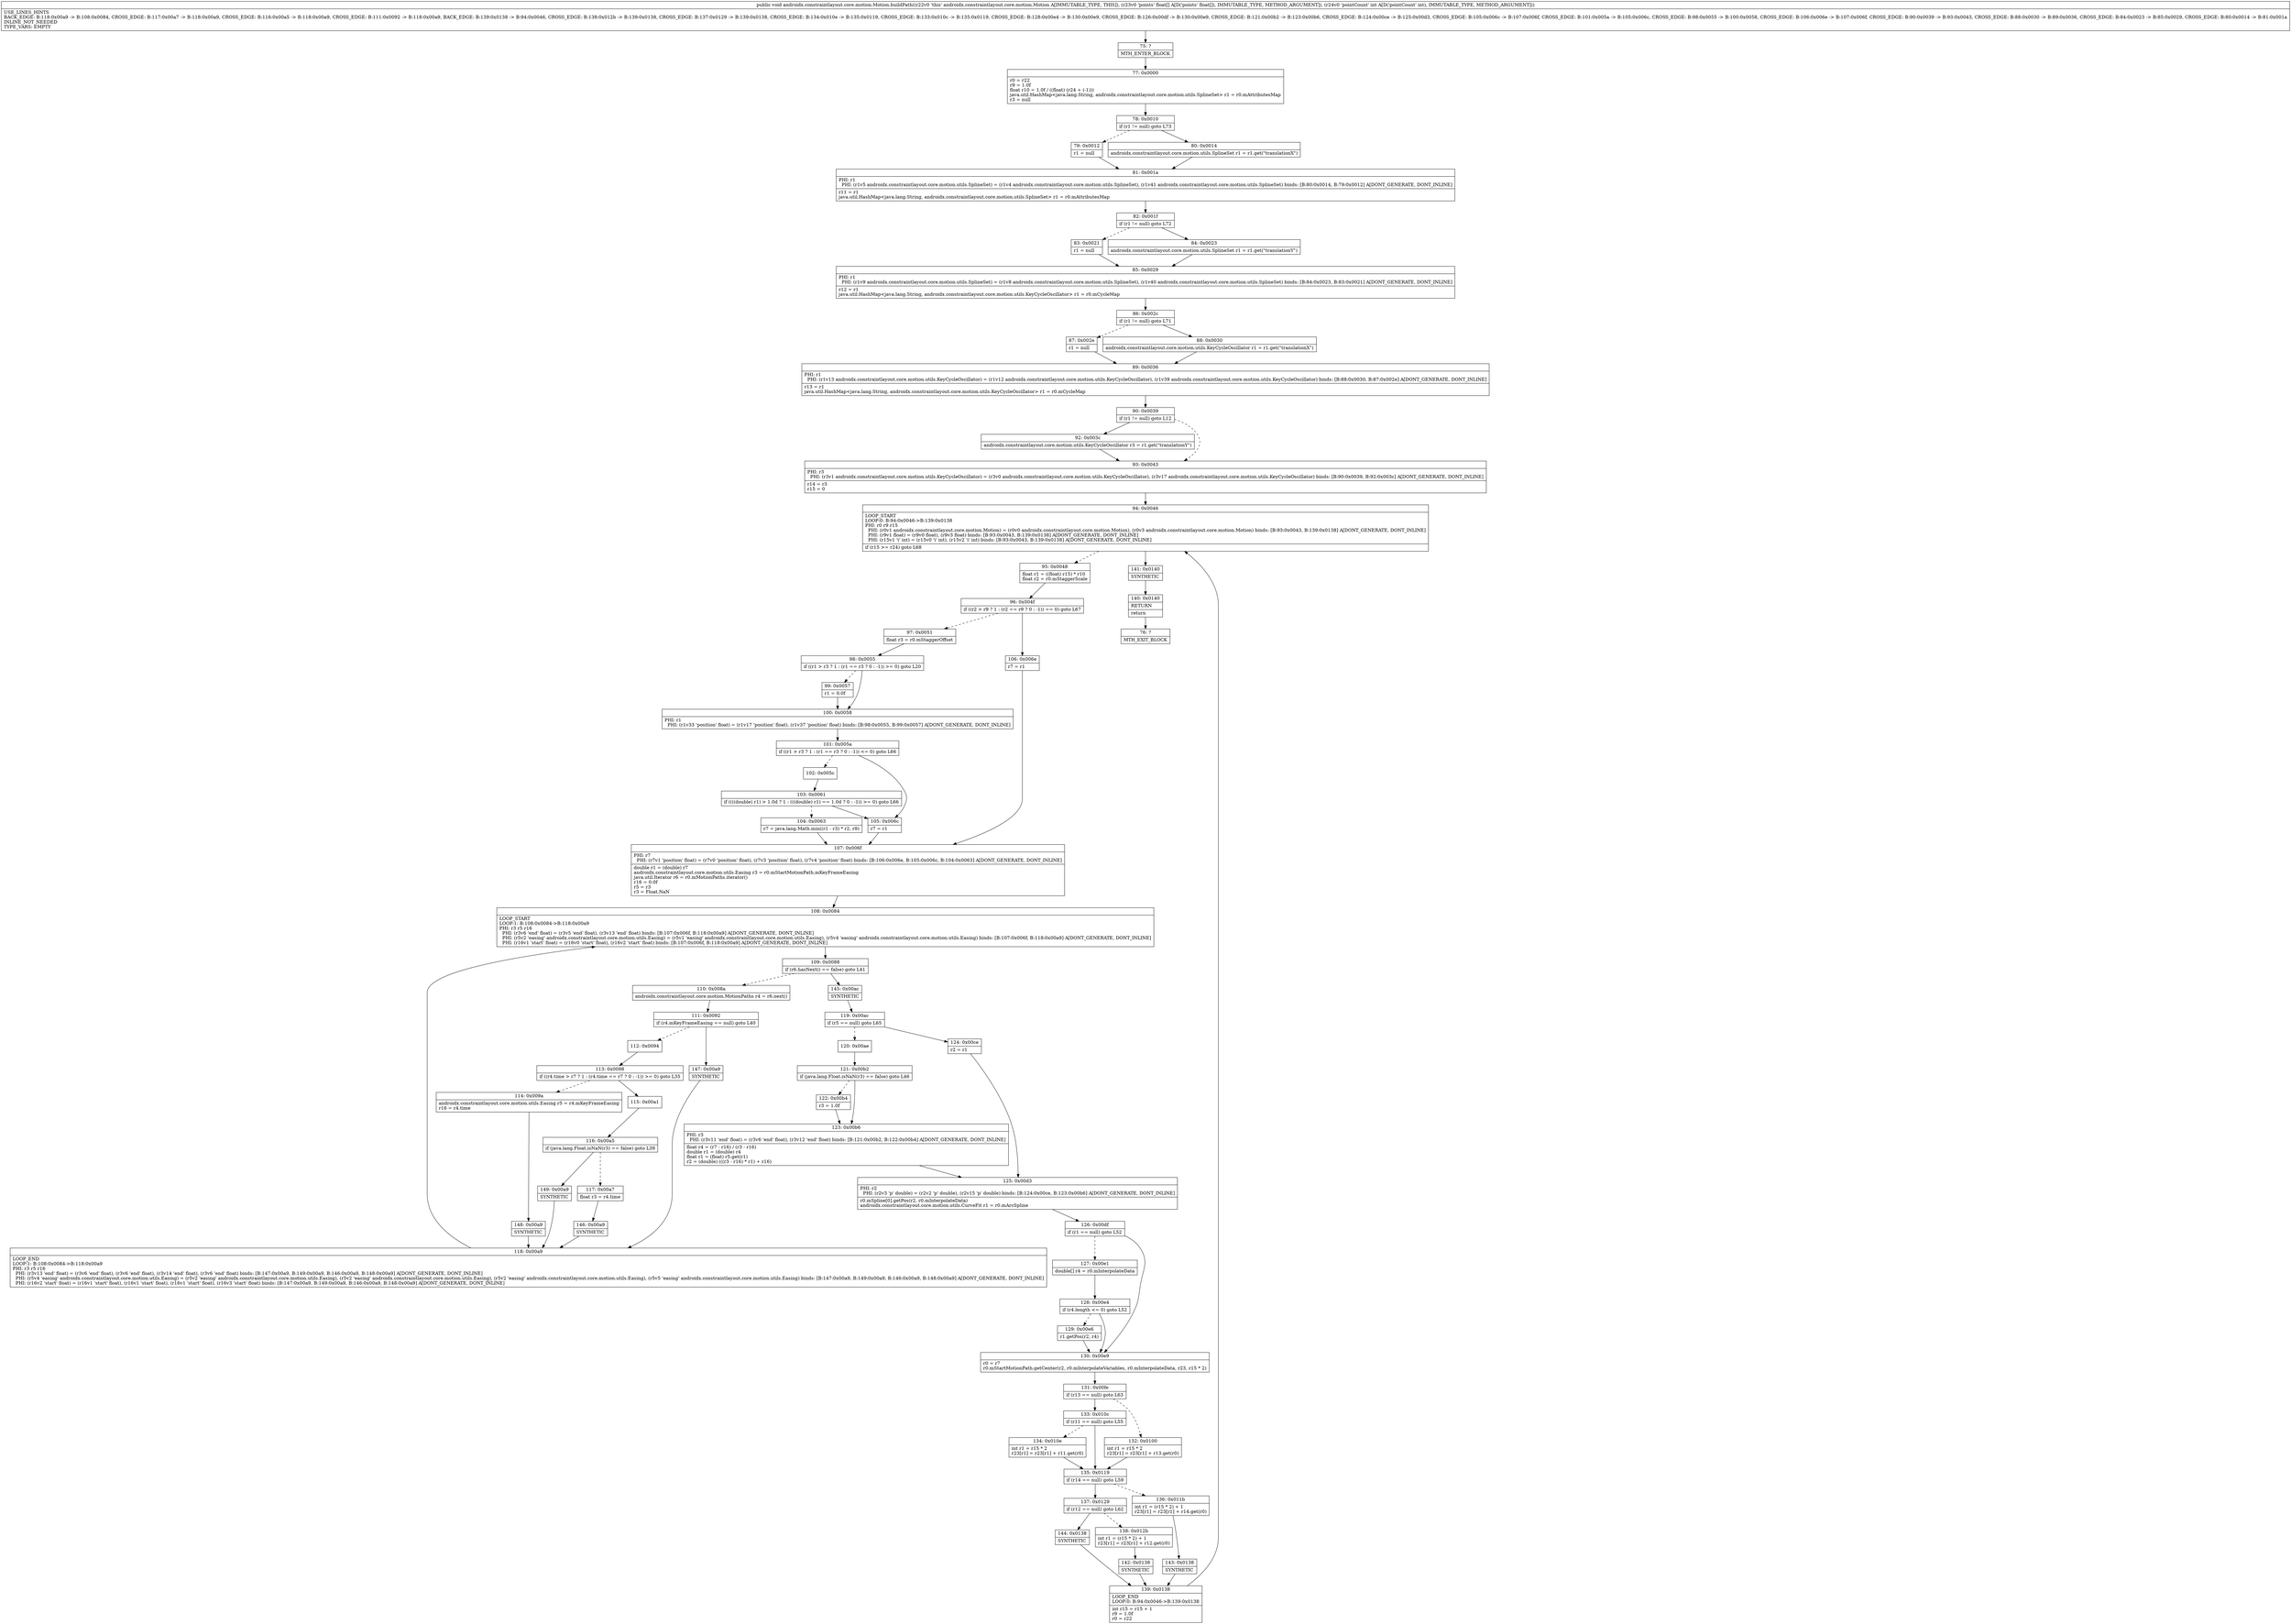 digraph "CFG forandroidx.constraintlayout.core.motion.Motion.buildPath([FI)V" {
Node_75 [shape=record,label="{75\:\ ?|MTH_ENTER_BLOCK\l}"];
Node_77 [shape=record,label="{77\:\ 0x0000|r0 = r22\lr9 = 1.0f\lfloat r10 = 1.0f \/ ((float) (r24 + (\-1)))\ljava.util.HashMap\<java.lang.String, androidx.constraintlayout.core.motion.utils.SplineSet\> r1 = r0.mAttributesMap\lr3 = null\l}"];
Node_78 [shape=record,label="{78\:\ 0x0010|if (r1 != null) goto L73\l}"];
Node_79 [shape=record,label="{79\:\ 0x0012|r1 = null\l}"];
Node_81 [shape=record,label="{81\:\ 0x001a|PHI: r1 \l  PHI: (r1v5 androidx.constraintlayout.core.motion.utils.SplineSet) = (r1v4 androidx.constraintlayout.core.motion.utils.SplineSet), (r1v41 androidx.constraintlayout.core.motion.utils.SplineSet) binds: [B:80:0x0014, B:79:0x0012] A[DONT_GENERATE, DONT_INLINE]\l|r11 = r1\ljava.util.HashMap\<java.lang.String, androidx.constraintlayout.core.motion.utils.SplineSet\> r1 = r0.mAttributesMap\l}"];
Node_82 [shape=record,label="{82\:\ 0x001f|if (r1 != null) goto L72\l}"];
Node_83 [shape=record,label="{83\:\ 0x0021|r1 = null\l}"];
Node_85 [shape=record,label="{85\:\ 0x0029|PHI: r1 \l  PHI: (r1v9 androidx.constraintlayout.core.motion.utils.SplineSet) = (r1v8 androidx.constraintlayout.core.motion.utils.SplineSet), (r1v40 androidx.constraintlayout.core.motion.utils.SplineSet) binds: [B:84:0x0023, B:83:0x0021] A[DONT_GENERATE, DONT_INLINE]\l|r12 = r1\ljava.util.HashMap\<java.lang.String, androidx.constraintlayout.core.motion.utils.KeyCycleOscillator\> r1 = r0.mCycleMap\l}"];
Node_86 [shape=record,label="{86\:\ 0x002c|if (r1 != null) goto L71\l}"];
Node_87 [shape=record,label="{87\:\ 0x002e|r1 = null\l}"];
Node_89 [shape=record,label="{89\:\ 0x0036|PHI: r1 \l  PHI: (r1v13 androidx.constraintlayout.core.motion.utils.KeyCycleOscillator) = (r1v12 androidx.constraintlayout.core.motion.utils.KeyCycleOscillator), (r1v39 androidx.constraintlayout.core.motion.utils.KeyCycleOscillator) binds: [B:88:0x0030, B:87:0x002e] A[DONT_GENERATE, DONT_INLINE]\l|r13 = r1\ljava.util.HashMap\<java.lang.String, androidx.constraintlayout.core.motion.utils.KeyCycleOscillator\> r1 = r0.mCycleMap\l}"];
Node_90 [shape=record,label="{90\:\ 0x0039|if (r1 != null) goto L12\l}"];
Node_92 [shape=record,label="{92\:\ 0x003c|androidx.constraintlayout.core.motion.utils.KeyCycleOscillator r3 = r1.get(\"translationY\")\l}"];
Node_93 [shape=record,label="{93\:\ 0x0043|PHI: r3 \l  PHI: (r3v1 androidx.constraintlayout.core.motion.utils.KeyCycleOscillator) = (r3v0 androidx.constraintlayout.core.motion.utils.KeyCycleOscillator), (r3v17 androidx.constraintlayout.core.motion.utils.KeyCycleOscillator) binds: [B:90:0x0039, B:92:0x003c] A[DONT_GENERATE, DONT_INLINE]\l|r14 = r3\lr15 = 0\l}"];
Node_94 [shape=record,label="{94\:\ 0x0046|LOOP_START\lLOOP:0: B:94:0x0046\-\>B:139:0x0138\lPHI: r0 r9 r15 \l  PHI: (r0v1 androidx.constraintlayout.core.motion.Motion) = (r0v0 androidx.constraintlayout.core.motion.Motion), (r0v3 androidx.constraintlayout.core.motion.Motion) binds: [B:93:0x0043, B:139:0x0138] A[DONT_GENERATE, DONT_INLINE]\l  PHI: (r9v1 float) = (r9v0 float), (r9v3 float) binds: [B:93:0x0043, B:139:0x0138] A[DONT_GENERATE, DONT_INLINE]\l  PHI: (r15v1 'i' int) = (r15v0 'i' int), (r15v2 'i' int) binds: [B:93:0x0043, B:139:0x0138] A[DONT_GENERATE, DONT_INLINE]\l|if (r15 \>= r24) goto L68\l}"];
Node_95 [shape=record,label="{95\:\ 0x0048|float r1 = ((float) r15) * r10\lfloat r2 = r0.mStaggerScale\l}"];
Node_96 [shape=record,label="{96\:\ 0x004f|if ((r2 \> r9 ? 1 : (r2 == r9 ? 0 : \-1)) == 0) goto L67\l}"];
Node_97 [shape=record,label="{97\:\ 0x0051|float r3 = r0.mStaggerOffset\l}"];
Node_98 [shape=record,label="{98\:\ 0x0055|if ((r1 \> r3 ? 1 : (r1 == r3 ? 0 : \-1)) \>= 0) goto L20\l}"];
Node_99 [shape=record,label="{99\:\ 0x0057|r1 = 0.0f\l}"];
Node_100 [shape=record,label="{100\:\ 0x0058|PHI: r1 \l  PHI: (r1v33 'position' float) = (r1v17 'position' float), (r1v37 'position' float) binds: [B:98:0x0055, B:99:0x0057] A[DONT_GENERATE, DONT_INLINE]\l}"];
Node_101 [shape=record,label="{101\:\ 0x005a|if ((r1 \> r3 ? 1 : (r1 == r3 ? 0 : \-1)) \<= 0) goto L66\l}"];
Node_102 [shape=record,label="{102\:\ 0x005c}"];
Node_103 [shape=record,label="{103\:\ 0x0061|if ((((double) r1) \> 1.0d ? 1 : (((double) r1) == 1.0d ? 0 : \-1)) \>= 0) goto L66\l}"];
Node_104 [shape=record,label="{104\:\ 0x0063|r7 = java.lang.Math.min((r1 \- r3) * r2, r9)\l}"];
Node_107 [shape=record,label="{107\:\ 0x006f|PHI: r7 \l  PHI: (r7v1 'position' float) = (r7v0 'position' float), (r7v3 'position' float), (r7v4 'position' float) binds: [B:106:0x006e, B:105:0x006c, B:104:0x0063] A[DONT_GENERATE, DONT_INLINE]\l|double r1 = (double) r7\landroidx.constraintlayout.core.motion.utils.Easing r3 = r0.mStartMotionPath.mKeyFrameEasing\ljava.util.Iterator r6 = r0.mMotionPaths.iterator()\lr16 = 0.0f\lr5 = r3\lr3 = Float.NaN\l}"];
Node_108 [shape=record,label="{108\:\ 0x0084|LOOP_START\lLOOP:1: B:108:0x0084\-\>B:118:0x00a9\lPHI: r3 r5 r16 \l  PHI: (r3v6 'end' float) = (r3v5 'end' float), (r3v13 'end' float) binds: [B:107:0x006f, B:118:0x00a9] A[DONT_GENERATE, DONT_INLINE]\l  PHI: (r5v2 'easing' androidx.constraintlayout.core.motion.utils.Easing) = (r5v1 'easing' androidx.constraintlayout.core.motion.utils.Easing), (r5v4 'easing' androidx.constraintlayout.core.motion.utils.Easing) binds: [B:107:0x006f, B:118:0x00a9] A[DONT_GENERATE, DONT_INLINE]\l  PHI: (r16v1 'start' float) = (r16v0 'start' float), (r16v2 'start' float) binds: [B:107:0x006f, B:118:0x00a9] A[DONT_GENERATE, DONT_INLINE]\l}"];
Node_109 [shape=record,label="{109\:\ 0x0088|if (r6.hasNext() == false) goto L41\l}"];
Node_110 [shape=record,label="{110\:\ 0x008a|androidx.constraintlayout.core.motion.MotionPaths r4 = r6.next()\l}"];
Node_111 [shape=record,label="{111\:\ 0x0092|if (r4.mKeyFrameEasing == null) goto L40\l}"];
Node_112 [shape=record,label="{112\:\ 0x0094}"];
Node_113 [shape=record,label="{113\:\ 0x0098|if ((r4.time \> r7 ? 1 : (r4.time == r7 ? 0 : \-1)) \>= 0) goto L35\l}"];
Node_114 [shape=record,label="{114\:\ 0x009a|androidx.constraintlayout.core.motion.utils.Easing r5 = r4.mKeyFrameEasing\lr16 = r4.time\l}"];
Node_148 [shape=record,label="{148\:\ 0x00a9|SYNTHETIC\l}"];
Node_118 [shape=record,label="{118\:\ 0x00a9|LOOP_END\lLOOP:1: B:108:0x0084\-\>B:118:0x00a9\lPHI: r3 r5 r16 \l  PHI: (r3v13 'end' float) = (r3v6 'end' float), (r3v6 'end' float), (r3v14 'end' float), (r3v6 'end' float) binds: [B:147:0x00a9, B:149:0x00a9, B:146:0x00a9, B:148:0x00a9] A[DONT_GENERATE, DONT_INLINE]\l  PHI: (r5v4 'easing' androidx.constraintlayout.core.motion.utils.Easing) = (r5v2 'easing' androidx.constraintlayout.core.motion.utils.Easing), (r5v2 'easing' androidx.constraintlayout.core.motion.utils.Easing), (r5v2 'easing' androidx.constraintlayout.core.motion.utils.Easing), (r5v5 'easing' androidx.constraintlayout.core.motion.utils.Easing) binds: [B:147:0x00a9, B:149:0x00a9, B:146:0x00a9, B:148:0x00a9] A[DONT_GENERATE, DONT_INLINE]\l  PHI: (r16v2 'start' float) = (r16v1 'start' float), (r16v1 'start' float), (r16v1 'start' float), (r16v3 'start' float) binds: [B:147:0x00a9, B:149:0x00a9, B:146:0x00a9, B:148:0x00a9] A[DONT_GENERATE, DONT_INLINE]\l}"];
Node_115 [shape=record,label="{115\:\ 0x00a1}"];
Node_116 [shape=record,label="{116\:\ 0x00a5|if (java.lang.Float.isNaN(r3) == false) goto L39\l}"];
Node_117 [shape=record,label="{117\:\ 0x00a7|float r3 = r4.time\l}"];
Node_146 [shape=record,label="{146\:\ 0x00a9|SYNTHETIC\l}"];
Node_149 [shape=record,label="{149\:\ 0x00a9|SYNTHETIC\l}"];
Node_147 [shape=record,label="{147\:\ 0x00a9|SYNTHETIC\l}"];
Node_145 [shape=record,label="{145\:\ 0x00ac|SYNTHETIC\l}"];
Node_119 [shape=record,label="{119\:\ 0x00ac|if (r5 == null) goto L65\l}"];
Node_120 [shape=record,label="{120\:\ 0x00ae}"];
Node_121 [shape=record,label="{121\:\ 0x00b2|if (java.lang.Float.isNaN(r3) == false) goto L46\l}"];
Node_122 [shape=record,label="{122\:\ 0x00b4|r3 = 1.0f\l}"];
Node_123 [shape=record,label="{123\:\ 0x00b6|PHI: r3 \l  PHI: (r3v11 'end' float) = (r3v6 'end' float), (r3v12 'end' float) binds: [B:121:0x00b2, B:122:0x00b4] A[DONT_GENERATE, DONT_INLINE]\l|float r4 = (r7 \- r16) \/ (r3 \- r16)\ldouble r1 = (double) r4\lfloat r1 = (float) r5.get(r1)\lr2 = (double) (((r3 \- r16) * r1) + r16)\l}"];
Node_125 [shape=record,label="{125\:\ 0x00d3|PHI: r2 \l  PHI: (r2v3 'p' double) = (r2v2 'p' double), (r2v15 'p' double) binds: [B:124:0x00ce, B:123:0x00b6] A[DONT_GENERATE, DONT_INLINE]\l|r0.mSpline[0].getPos(r2, r0.mInterpolateData)\landroidx.constraintlayout.core.motion.utils.CurveFit r1 = r0.mArcSpline\l}"];
Node_126 [shape=record,label="{126\:\ 0x00df|if (r1 == null) goto L52\l}"];
Node_127 [shape=record,label="{127\:\ 0x00e1|double[] r4 = r0.mInterpolateData\l}"];
Node_128 [shape=record,label="{128\:\ 0x00e4|if (r4.length \<= 0) goto L52\l}"];
Node_129 [shape=record,label="{129\:\ 0x00e6|r1.getPos(r2, r4)\l}"];
Node_130 [shape=record,label="{130\:\ 0x00e9|r0 = r7\lr0.mStartMotionPath.getCenter(r2, r0.mInterpolateVariables, r0.mInterpolateData, r23, r15 * 2)\l}"];
Node_131 [shape=record,label="{131\:\ 0x00fe|if (r13 == null) goto L63\l}"];
Node_132 [shape=record,label="{132\:\ 0x0100|int r1 = r15 * 2\lr23[r1] = r23[r1] + r13.get(r0)\l}"];
Node_135 [shape=record,label="{135\:\ 0x0119|if (r14 == null) goto L59\l}"];
Node_136 [shape=record,label="{136\:\ 0x011b|int r1 = (r15 * 2) + 1\lr23[r1] = r23[r1] + r14.get(r0)\l}"];
Node_143 [shape=record,label="{143\:\ 0x0138|SYNTHETIC\l}"];
Node_139 [shape=record,label="{139\:\ 0x0138|LOOP_END\lLOOP:0: B:94:0x0046\-\>B:139:0x0138\l|int r15 = r15 + 1\lr9 = 1.0f\lr0 = r22\l}"];
Node_137 [shape=record,label="{137\:\ 0x0129|if (r12 == null) goto L62\l}"];
Node_138 [shape=record,label="{138\:\ 0x012b|int r1 = (r15 * 2) + 1\lr23[r1] = r23[r1] + r12.get(r0)\l}"];
Node_142 [shape=record,label="{142\:\ 0x0138|SYNTHETIC\l}"];
Node_144 [shape=record,label="{144\:\ 0x0138|SYNTHETIC\l}"];
Node_133 [shape=record,label="{133\:\ 0x010c|if (r11 == null) goto L55\l}"];
Node_134 [shape=record,label="{134\:\ 0x010e|int r1 = r15 * 2\lr23[r1] = r23[r1] + r11.get(r0)\l}"];
Node_124 [shape=record,label="{124\:\ 0x00ce|r2 = r1\l}"];
Node_105 [shape=record,label="{105\:\ 0x006c|r7 = r1\l}"];
Node_106 [shape=record,label="{106\:\ 0x006e|r7 = r1\l}"];
Node_141 [shape=record,label="{141\:\ 0x0140|SYNTHETIC\l}"];
Node_140 [shape=record,label="{140\:\ 0x0140|RETURN\l|return\l}"];
Node_76 [shape=record,label="{76\:\ ?|MTH_EXIT_BLOCK\l}"];
Node_88 [shape=record,label="{88\:\ 0x0030|androidx.constraintlayout.core.motion.utils.KeyCycleOscillator r1 = r1.get(\"translationX\")\l}"];
Node_84 [shape=record,label="{84\:\ 0x0023|androidx.constraintlayout.core.motion.utils.SplineSet r1 = r1.get(\"translationY\")\l}"];
Node_80 [shape=record,label="{80\:\ 0x0014|androidx.constraintlayout.core.motion.utils.SplineSet r1 = r1.get(\"translationX\")\l}"];
MethodNode[shape=record,label="{public void androidx.constraintlayout.core.motion.Motion.buildPath((r22v0 'this' androidx.constraintlayout.core.motion.Motion A[IMMUTABLE_TYPE, THIS]), (r23v0 'points' float[] A[D('points' float[]), IMMUTABLE_TYPE, METHOD_ARGUMENT]), (r24v0 'pointCount' int A[D('pointCount' int), IMMUTABLE_TYPE, METHOD_ARGUMENT]))  | USE_LINES_HINTS\lBACK_EDGE: B:118:0x00a9 \-\> B:108:0x0084, CROSS_EDGE: B:117:0x00a7 \-\> B:118:0x00a9, CROSS_EDGE: B:116:0x00a5 \-\> B:118:0x00a9, CROSS_EDGE: B:111:0x0092 \-\> B:118:0x00a9, BACK_EDGE: B:139:0x0138 \-\> B:94:0x0046, CROSS_EDGE: B:138:0x012b \-\> B:139:0x0138, CROSS_EDGE: B:137:0x0129 \-\> B:139:0x0138, CROSS_EDGE: B:134:0x010e \-\> B:135:0x0119, CROSS_EDGE: B:133:0x010c \-\> B:135:0x0119, CROSS_EDGE: B:128:0x00e4 \-\> B:130:0x00e9, CROSS_EDGE: B:126:0x00df \-\> B:130:0x00e9, CROSS_EDGE: B:121:0x00b2 \-\> B:123:0x00b6, CROSS_EDGE: B:124:0x00ce \-\> B:125:0x00d3, CROSS_EDGE: B:105:0x006c \-\> B:107:0x006f, CROSS_EDGE: B:101:0x005a \-\> B:105:0x006c, CROSS_EDGE: B:98:0x0055 \-\> B:100:0x0058, CROSS_EDGE: B:106:0x006e \-\> B:107:0x006f, CROSS_EDGE: B:90:0x0039 \-\> B:93:0x0043, CROSS_EDGE: B:88:0x0030 \-\> B:89:0x0036, CROSS_EDGE: B:84:0x0023 \-\> B:85:0x0029, CROSS_EDGE: B:80:0x0014 \-\> B:81:0x001a\lINLINE_NOT_NEEDED\lTYPE_VARS: EMPTY\l}"];
MethodNode -> Node_75;Node_75 -> Node_77;
Node_77 -> Node_78;
Node_78 -> Node_79[style=dashed];
Node_78 -> Node_80;
Node_79 -> Node_81;
Node_81 -> Node_82;
Node_82 -> Node_83[style=dashed];
Node_82 -> Node_84;
Node_83 -> Node_85;
Node_85 -> Node_86;
Node_86 -> Node_87[style=dashed];
Node_86 -> Node_88;
Node_87 -> Node_89;
Node_89 -> Node_90;
Node_90 -> Node_92;
Node_90 -> Node_93[style=dashed];
Node_92 -> Node_93;
Node_93 -> Node_94;
Node_94 -> Node_95[style=dashed];
Node_94 -> Node_141;
Node_95 -> Node_96;
Node_96 -> Node_97[style=dashed];
Node_96 -> Node_106;
Node_97 -> Node_98;
Node_98 -> Node_99[style=dashed];
Node_98 -> Node_100;
Node_99 -> Node_100;
Node_100 -> Node_101;
Node_101 -> Node_102[style=dashed];
Node_101 -> Node_105;
Node_102 -> Node_103;
Node_103 -> Node_104[style=dashed];
Node_103 -> Node_105;
Node_104 -> Node_107;
Node_107 -> Node_108;
Node_108 -> Node_109;
Node_109 -> Node_110[style=dashed];
Node_109 -> Node_145;
Node_110 -> Node_111;
Node_111 -> Node_112[style=dashed];
Node_111 -> Node_147;
Node_112 -> Node_113;
Node_113 -> Node_114[style=dashed];
Node_113 -> Node_115;
Node_114 -> Node_148;
Node_148 -> Node_118;
Node_118 -> Node_108;
Node_115 -> Node_116;
Node_116 -> Node_117[style=dashed];
Node_116 -> Node_149;
Node_117 -> Node_146;
Node_146 -> Node_118;
Node_149 -> Node_118;
Node_147 -> Node_118;
Node_145 -> Node_119;
Node_119 -> Node_120[style=dashed];
Node_119 -> Node_124;
Node_120 -> Node_121;
Node_121 -> Node_122[style=dashed];
Node_121 -> Node_123;
Node_122 -> Node_123;
Node_123 -> Node_125;
Node_125 -> Node_126;
Node_126 -> Node_127[style=dashed];
Node_126 -> Node_130;
Node_127 -> Node_128;
Node_128 -> Node_129[style=dashed];
Node_128 -> Node_130;
Node_129 -> Node_130;
Node_130 -> Node_131;
Node_131 -> Node_132[style=dashed];
Node_131 -> Node_133;
Node_132 -> Node_135;
Node_135 -> Node_136[style=dashed];
Node_135 -> Node_137;
Node_136 -> Node_143;
Node_143 -> Node_139;
Node_139 -> Node_94;
Node_137 -> Node_138[style=dashed];
Node_137 -> Node_144;
Node_138 -> Node_142;
Node_142 -> Node_139;
Node_144 -> Node_139;
Node_133 -> Node_134[style=dashed];
Node_133 -> Node_135;
Node_134 -> Node_135;
Node_124 -> Node_125;
Node_105 -> Node_107;
Node_106 -> Node_107;
Node_141 -> Node_140;
Node_140 -> Node_76;
Node_88 -> Node_89;
Node_84 -> Node_85;
Node_80 -> Node_81;
}

